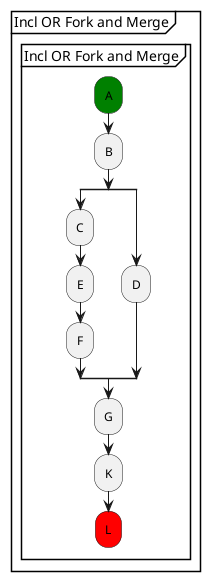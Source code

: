 /'

Tutorial - Inclusive OR Fork Topology
  
'/

@startuml 
partition "Incl OR Fork and Merge" {
group "Incl OR Fork and Merge"
      #green:A;
      :B;
  split 
      :C;
      :E;
      :F;
  split again
      :D;
  end split
      :G;
      :K;
      #red:L;
end group
}      
@enduml
